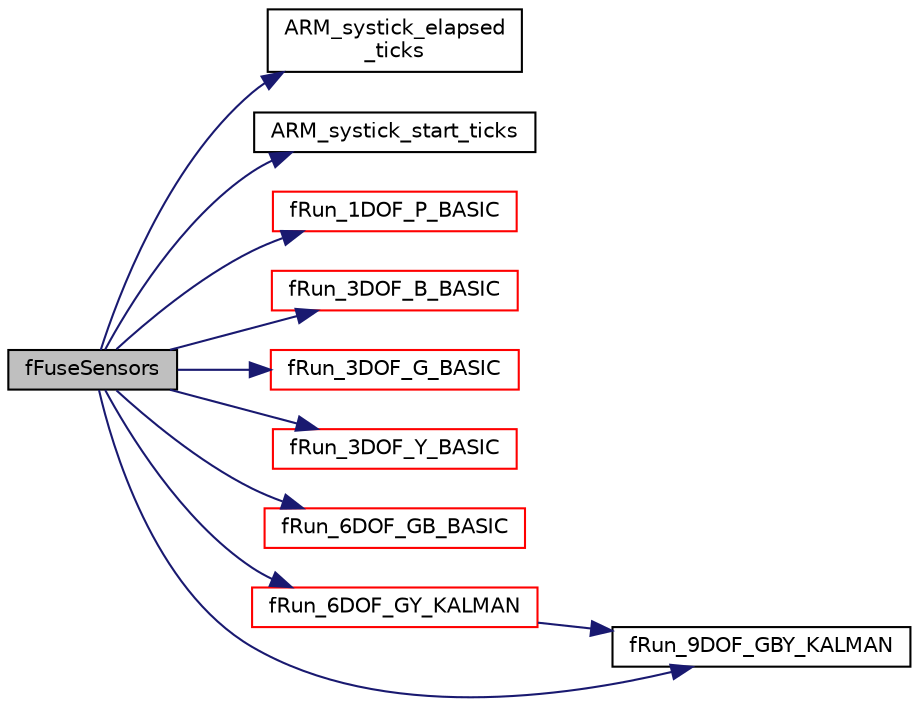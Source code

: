 digraph "fFuseSensors"
{
  edge [fontname="Helvetica",fontsize="10",labelfontname="Helvetica",labelfontsize="10"];
  node [fontname="Helvetica",fontsize="10",shape=record];
  rankdir="LR";
  Node0 [label="fFuseSensors",height=0.2,width=0.4,color="black", fillcolor="grey75", style="filled", fontcolor="black"];
  Node0 -> Node1 [color="midnightblue",fontsize="10",style="solid",fontname="Helvetica"];
  Node1 [label="ARM_systick_elapsed\l_ticks",height=0.2,width=0.4,color="black", fillcolor="white", style="filled",URL="$driver__systick_8c.html#a11d2757f060c3c65c1dfe1f7a314bbb3"];
  Node0 -> Node2 [color="midnightblue",fontsize="10",style="solid",fontname="Helvetica"];
  Node2 [label="ARM_systick_start_ticks",height=0.2,width=0.4,color="black", fillcolor="white", style="filled",URL="$driver__systick_8c.html#a63b11c5b24615bf03103d7d9e923ba2f"];
  Node0 -> Node3 [color="midnightblue",fontsize="10",style="solid",fontname="Helvetica"];
  Node3 [label="fRun_1DOF_P_BASIC",height=0.2,width=0.4,color="red", fillcolor="white", style="filled",URL="$fusion_8c.html#a2e2258d4d0cd14011d5b198b8cbdab95"];
  Node0 -> Node5 [color="midnightblue",fontsize="10",style="solid",fontname="Helvetica"];
  Node5 [label="fRun_3DOF_B_BASIC",height=0.2,width=0.4,color="red", fillcolor="white", style="filled",URL="$fusion_8c.html#a2df5be5795338038774a64b41cf53a8e"];
  Node0 -> Node26 [color="midnightblue",fontsize="10",style="solid",fontname="Helvetica"];
  Node26 [label="fRun_3DOF_G_BASIC",height=0.2,width=0.4,color="red", fillcolor="white", style="filled",URL="$fusion_8c.html#a7b5db1923cfa0dc160016e7d9b45b1c2"];
  Node0 -> Node31 [color="midnightblue",fontsize="10",style="solid",fontname="Helvetica"];
  Node31 [label="fRun_3DOF_Y_BASIC",height=0.2,width=0.4,color="red", fillcolor="white", style="filled",URL="$fusion_8c.html#a288f51cd39aeb8ace643d844e219e9d3"];
  Node0 -> Node35 [color="midnightblue",fontsize="10",style="solid",fontname="Helvetica"];
  Node35 [label="fRun_6DOF_GB_BASIC",height=0.2,width=0.4,color="red", fillcolor="white", style="filled",URL="$fusion_8c.html#a34c550860d0e4e42bf22a2a3527043b9"];
  Node0 -> Node40 [color="midnightblue",fontsize="10",style="solid",fontname="Helvetica"];
  Node40 [label="fRun_6DOF_GY_KALMAN",height=0.2,width=0.4,color="red", fillcolor="white", style="filled",URL="$fusion_8c.html#a942d619f897d6820d5c148bdc910f962"];
  Node40 -> Node47 [color="midnightblue",fontsize="10",style="solid",fontname="Helvetica"];
  Node47 [label="fRun_9DOF_GBY_KALMAN",height=0.2,width=0.4,color="black", fillcolor="white", style="filled",URL="$fusion_8h.html#a2288989efddb6c41fd593b2f75b7a844"];
  Node0 -> Node47 [color="midnightblue",fontsize="10",style="solid",fontname="Helvetica"];
}
